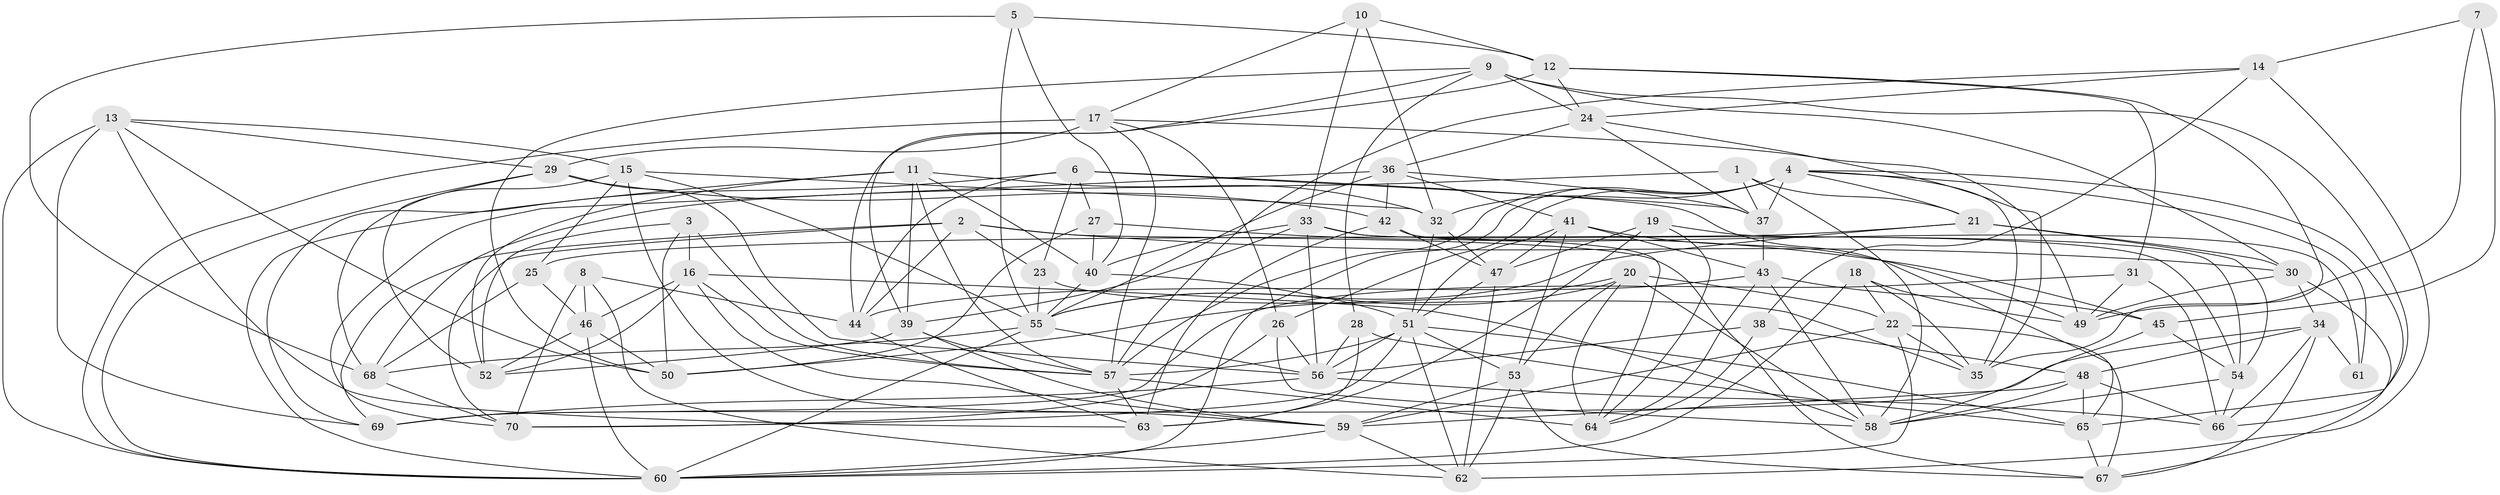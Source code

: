 // original degree distribution, {4: 1.0}
// Generated by graph-tools (version 1.1) at 2025/26/03/09/25 03:26:56]
// undirected, 70 vertices, 205 edges
graph export_dot {
graph [start="1"]
  node [color=gray90,style=filled];
  1;
  2;
  3;
  4;
  5;
  6;
  7;
  8;
  9;
  10;
  11;
  12;
  13;
  14;
  15;
  16;
  17;
  18;
  19;
  20;
  21;
  22;
  23;
  24;
  25;
  26;
  27;
  28;
  29;
  30;
  31;
  32;
  33;
  34;
  35;
  36;
  37;
  38;
  39;
  40;
  41;
  42;
  43;
  44;
  45;
  46;
  47;
  48;
  49;
  50;
  51;
  52;
  53;
  54;
  55;
  56;
  57;
  58;
  59;
  60;
  61;
  62;
  63;
  64;
  65;
  66;
  67;
  68;
  69;
  70;
  1 -- 21 [weight=1.0];
  1 -- 37 [weight=1.0];
  1 -- 58 [weight=1.0];
  1 -- 68 [weight=1.0];
  2 -- 23 [weight=1.0];
  2 -- 30 [weight=1.0];
  2 -- 44 [weight=1.0];
  2 -- 67 [weight=1.0];
  2 -- 69 [weight=1.0];
  2 -- 70 [weight=1.0];
  3 -- 16 [weight=1.0];
  3 -- 50 [weight=1.0];
  3 -- 52 [weight=1.0];
  3 -- 57 [weight=1.0];
  4 -- 21 [weight=1.0];
  4 -- 26 [weight=2.0];
  4 -- 32 [weight=1.0];
  4 -- 35 [weight=1.0];
  4 -- 37 [weight=1.0];
  4 -- 57 [weight=1.0];
  4 -- 60 [weight=1.0];
  4 -- 61 [weight=1.0];
  4 -- 66 [weight=1.0];
  5 -- 12 [weight=1.0];
  5 -- 40 [weight=1.0];
  5 -- 55 [weight=1.0];
  5 -- 68 [weight=1.0];
  6 -- 23 [weight=1.0];
  6 -- 27 [weight=1.0];
  6 -- 37 [weight=1.0];
  6 -- 44 [weight=1.0];
  6 -- 65 [weight=1.0];
  6 -- 69 [weight=1.0];
  7 -- 14 [weight=1.0];
  7 -- 45 [weight=2.0];
  7 -- 49 [weight=1.0];
  8 -- 44 [weight=1.0];
  8 -- 46 [weight=1.0];
  8 -- 62 [weight=1.0];
  8 -- 70 [weight=1.0];
  9 -- 24 [weight=1.0];
  9 -- 28 [weight=1.0];
  9 -- 30 [weight=1.0];
  9 -- 39 [weight=1.0];
  9 -- 50 [weight=1.0];
  9 -- 65 [weight=1.0];
  10 -- 12 [weight=1.0];
  10 -- 17 [weight=1.0];
  10 -- 32 [weight=1.0];
  10 -- 33 [weight=1.0];
  11 -- 32 [weight=1.0];
  11 -- 39 [weight=1.0];
  11 -- 40 [weight=1.0];
  11 -- 52 [weight=1.0];
  11 -- 57 [weight=1.0];
  11 -- 60 [weight=1.0];
  12 -- 24 [weight=1.0];
  12 -- 31 [weight=1.0];
  12 -- 35 [weight=1.0];
  12 -- 44 [weight=1.0];
  13 -- 15 [weight=1.0];
  13 -- 29 [weight=1.0];
  13 -- 50 [weight=1.0];
  13 -- 60 [weight=1.0];
  13 -- 63 [weight=1.0];
  13 -- 69 [weight=1.0];
  14 -- 24 [weight=1.0];
  14 -- 38 [weight=2.0];
  14 -- 57 [weight=1.0];
  14 -- 62 [weight=1.0];
  15 -- 25 [weight=1.0];
  15 -- 32 [weight=1.0];
  15 -- 55 [weight=1.0];
  15 -- 59 [weight=1.0];
  15 -- 68 [weight=1.0];
  16 -- 46 [weight=1.0];
  16 -- 52 [weight=1.0];
  16 -- 57 [weight=1.0];
  16 -- 58 [weight=1.0];
  16 -- 59 [weight=1.0];
  17 -- 26 [weight=1.0];
  17 -- 29 [weight=1.0];
  17 -- 49 [weight=1.0];
  17 -- 57 [weight=1.0];
  17 -- 60 [weight=1.0];
  18 -- 22 [weight=1.0];
  18 -- 35 [weight=1.0];
  18 -- 49 [weight=1.0];
  18 -- 60 [weight=1.0];
  19 -- 47 [weight=1.0];
  19 -- 54 [weight=1.0];
  19 -- 63 [weight=1.0];
  19 -- 64 [weight=1.0];
  20 -- 22 [weight=1.0];
  20 -- 50 [weight=1.0];
  20 -- 53 [weight=1.0];
  20 -- 55 [weight=1.0];
  20 -- 58 [weight=1.0];
  20 -- 64 [weight=1.0];
  21 -- 25 [weight=1.0];
  21 -- 30 [weight=1.0];
  21 -- 54 [weight=1.0];
  21 -- 55 [weight=1.0];
  22 -- 35 [weight=1.0];
  22 -- 59 [weight=1.0];
  22 -- 60 [weight=1.0];
  22 -- 67 [weight=1.0];
  23 -- 35 [weight=1.0];
  23 -- 55 [weight=1.0];
  24 -- 35 [weight=1.0];
  24 -- 36 [weight=1.0];
  24 -- 37 [weight=1.0];
  25 -- 46 [weight=1.0];
  25 -- 68 [weight=1.0];
  26 -- 56 [weight=1.0];
  26 -- 58 [weight=1.0];
  26 -- 70 [weight=1.0];
  27 -- 40 [weight=1.0];
  27 -- 45 [weight=1.0];
  27 -- 50 [weight=1.0];
  28 -- 56 [weight=1.0];
  28 -- 63 [weight=1.0];
  28 -- 65 [weight=1.0];
  29 -- 42 [weight=1.0];
  29 -- 52 [weight=1.0];
  29 -- 56 [weight=1.0];
  29 -- 60 [weight=1.0];
  30 -- 34 [weight=1.0];
  30 -- 49 [weight=1.0];
  30 -- 67 [weight=1.0];
  31 -- 49 [weight=1.0];
  31 -- 66 [weight=1.0];
  31 -- 69 [weight=1.0];
  32 -- 47 [weight=1.0];
  32 -- 51 [weight=1.0];
  33 -- 39 [weight=1.0];
  33 -- 40 [weight=1.0];
  33 -- 54 [weight=1.0];
  33 -- 56 [weight=1.0];
  33 -- 64 [weight=1.0];
  34 -- 48 [weight=1.0];
  34 -- 61 [weight=1.0];
  34 -- 66 [weight=1.0];
  34 -- 67 [weight=1.0];
  34 -- 69 [weight=1.0];
  36 -- 37 [weight=1.0];
  36 -- 41 [weight=1.0];
  36 -- 42 [weight=1.0];
  36 -- 55 [weight=1.0];
  36 -- 70 [weight=1.0];
  37 -- 43 [weight=1.0];
  38 -- 48 [weight=1.0];
  38 -- 56 [weight=2.0];
  38 -- 64 [weight=1.0];
  39 -- 52 [weight=1.0];
  39 -- 57 [weight=1.0];
  39 -- 59 [weight=1.0];
  40 -- 51 [weight=1.0];
  40 -- 55 [weight=1.0];
  41 -- 43 [weight=1.0];
  41 -- 47 [weight=1.0];
  41 -- 49 [weight=1.0];
  41 -- 51 [weight=1.0];
  41 -- 53 [weight=1.0];
  42 -- 47 [weight=1.0];
  42 -- 61 [weight=2.0];
  42 -- 63 [weight=1.0];
  43 -- 44 [weight=1.0];
  43 -- 45 [weight=1.0];
  43 -- 58 [weight=1.0];
  43 -- 64 [weight=1.0];
  44 -- 63 [weight=1.0];
  45 -- 54 [weight=1.0];
  45 -- 58 [weight=1.0];
  46 -- 50 [weight=1.0];
  46 -- 52 [weight=1.0];
  46 -- 60 [weight=1.0];
  47 -- 51 [weight=1.0];
  47 -- 62 [weight=1.0];
  48 -- 58 [weight=1.0];
  48 -- 59 [weight=1.0];
  48 -- 65 [weight=1.0];
  48 -- 66 [weight=1.0];
  51 -- 53 [weight=1.0];
  51 -- 56 [weight=1.0];
  51 -- 57 [weight=1.0];
  51 -- 62 [weight=1.0];
  51 -- 65 [weight=1.0];
  51 -- 70 [weight=1.0];
  53 -- 59 [weight=1.0];
  53 -- 62 [weight=1.0];
  53 -- 67 [weight=1.0];
  54 -- 58 [weight=1.0];
  54 -- 66 [weight=1.0];
  55 -- 56 [weight=1.0];
  55 -- 60 [weight=1.0];
  55 -- 68 [weight=1.0];
  56 -- 66 [weight=1.0];
  56 -- 69 [weight=1.0];
  57 -- 63 [weight=1.0];
  57 -- 64 [weight=1.0];
  59 -- 60 [weight=1.0];
  59 -- 62 [weight=1.0];
  65 -- 67 [weight=1.0];
  68 -- 70 [weight=1.0];
}
